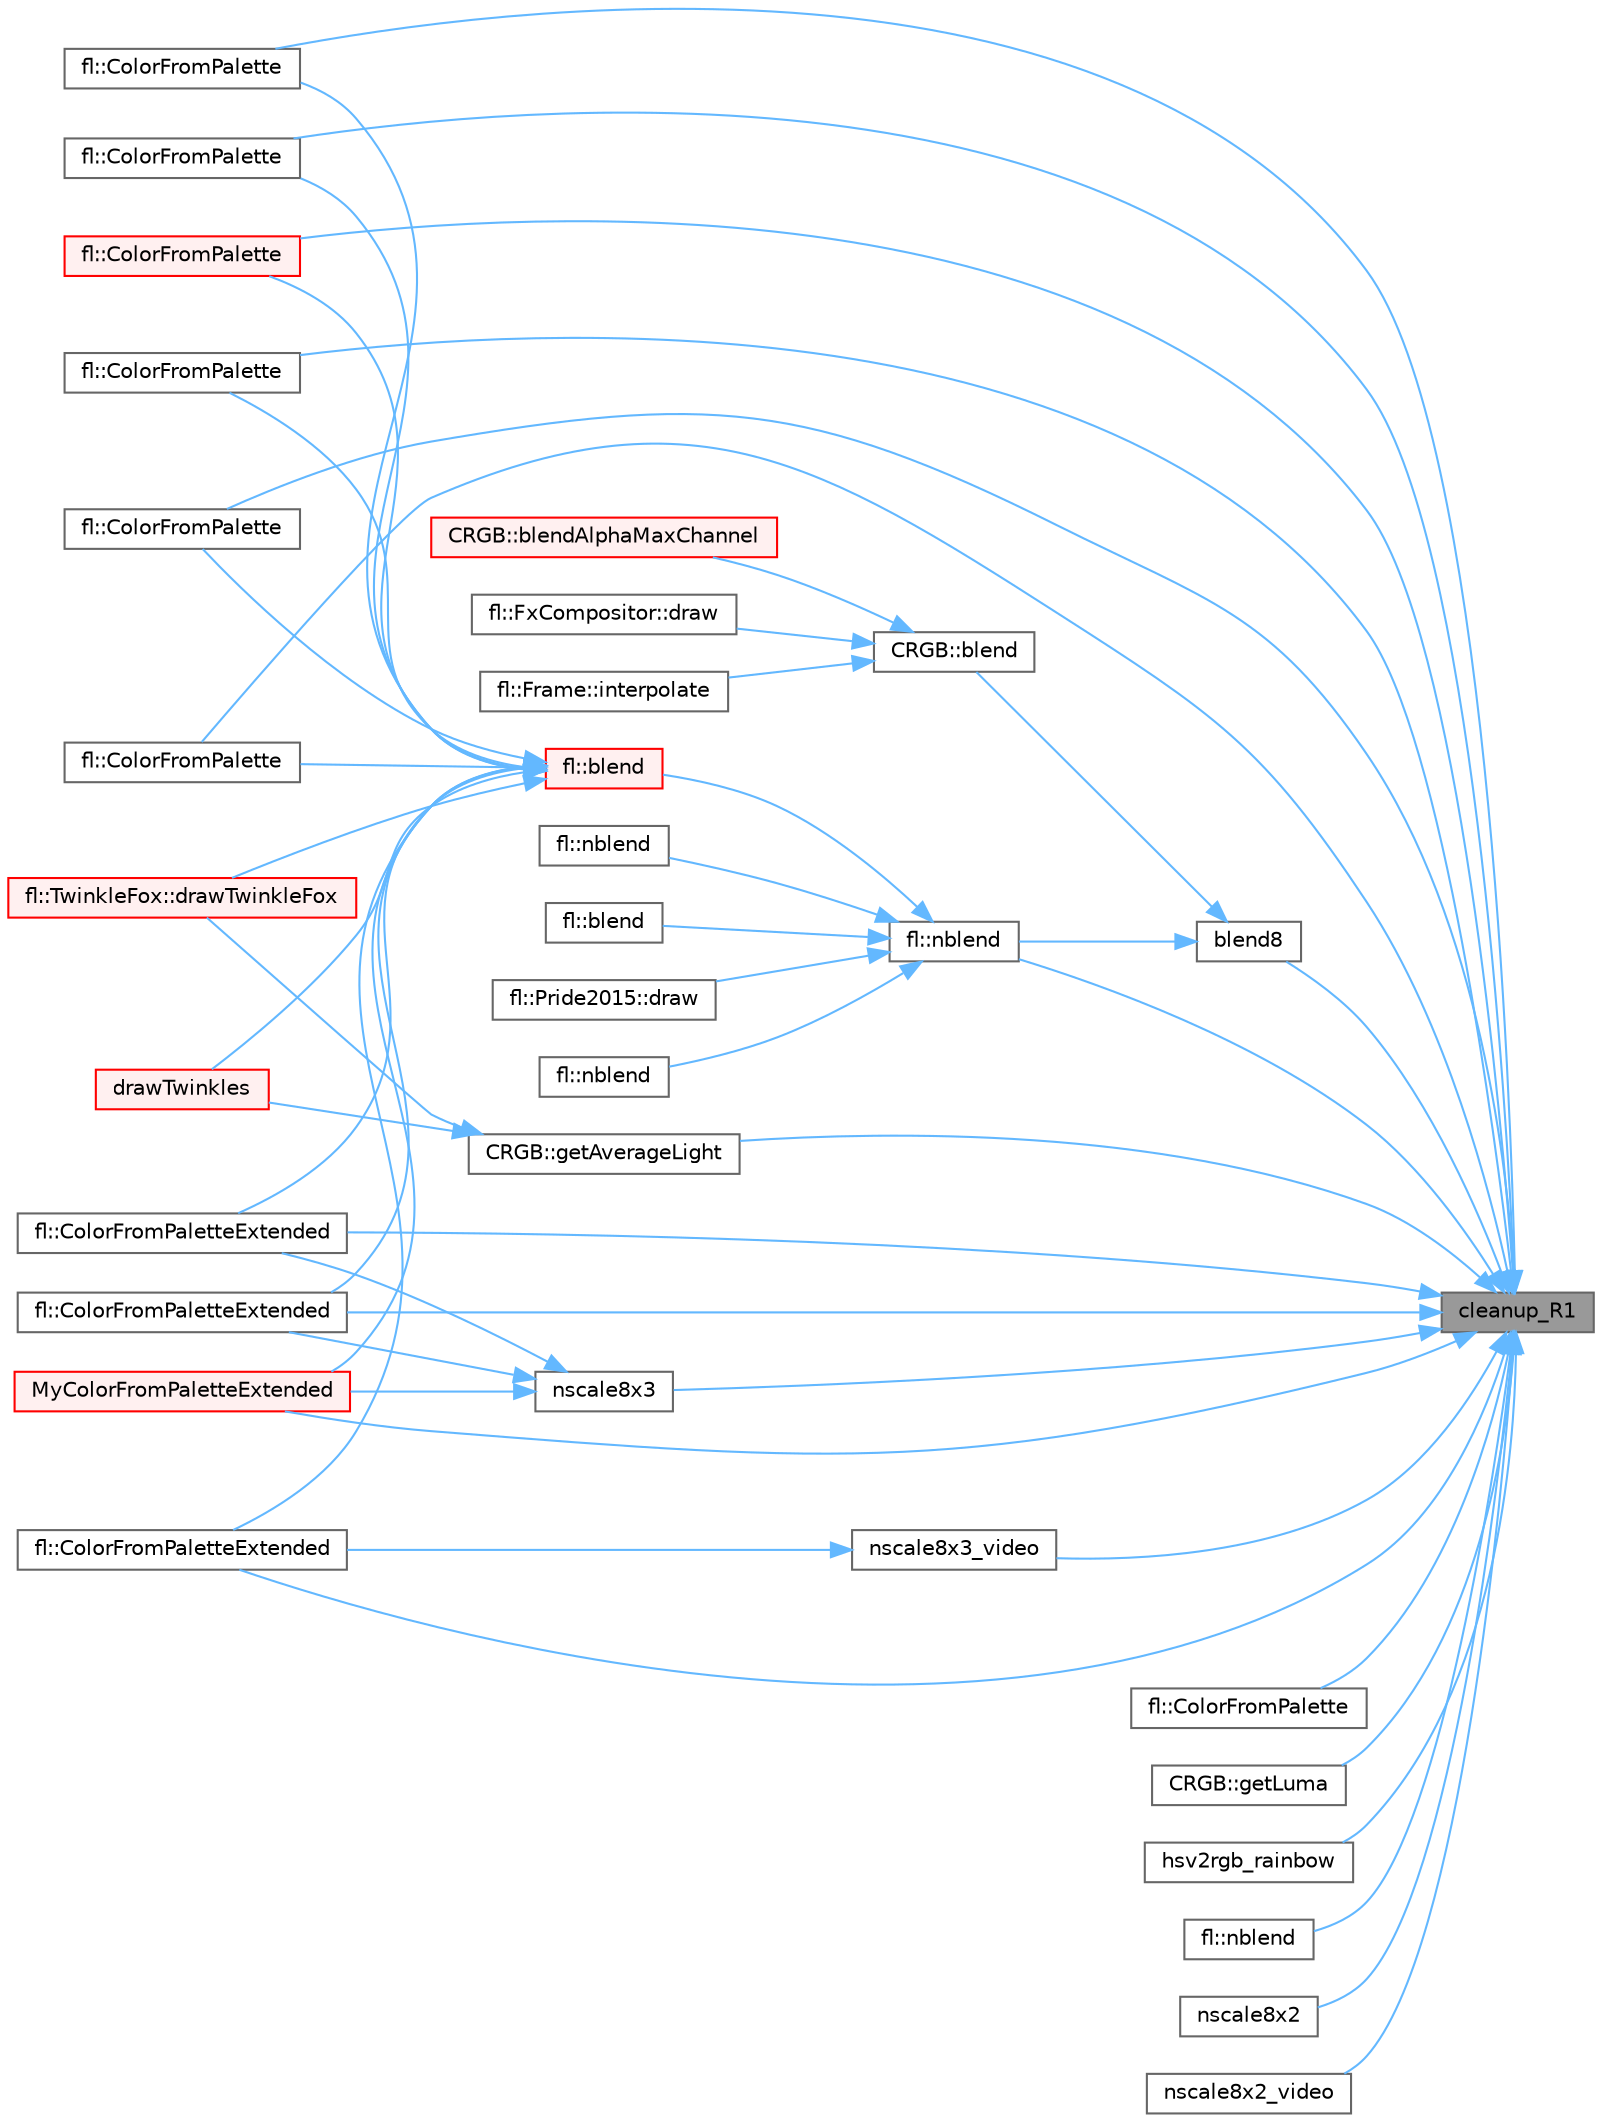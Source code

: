 digraph "cleanup_R1"
{
 // INTERACTIVE_SVG=YES
 // LATEX_PDF_SIZE
  bgcolor="transparent";
  edge [fontname=Helvetica,fontsize=10,labelfontname=Helvetica,labelfontsize=10];
  node [fontname=Helvetica,fontsize=10,shape=box,height=0.2,width=0.4];
  rankdir="RL";
  Node1 [id="Node000001",label="cleanup_R1",height=0.2,width=0.4,color="gray40", fillcolor="grey60", style="filled", fontcolor="black",tooltip="Clean up the r1 register after a series of *LEAVING_R1_DIRTY calls."];
  Node1 -> Node2 [id="edge1_Node000001_Node000002",dir="back",color="steelblue1",style="solid",tooltip=" "];
  Node2 [id="Node000002",label="blend8",height=0.2,width=0.4,color="grey40", fillcolor="white", style="filled",URL="$d5/d98/group___math_ga9a604de042246d6c87fdbfdd5578f377.html#ga9a604de042246d6c87fdbfdd5578f377",tooltip="Blend a variable proportion (0-255) of one byte to another."];
  Node2 -> Node3 [id="edge2_Node000002_Node000003",dir="back",color="steelblue1",style="solid",tooltip=" "];
  Node3 [id="Node000003",label="CRGB::blend",height=0.2,width=0.4,color="grey40", fillcolor="white", style="filled",URL="$d7/d82/struct_c_r_g_b_a6348cb098a0b27f443bd1af290dafa94.html#a6348cb098a0b27f443bd1af290dafa94",tooltip=" "];
  Node3 -> Node4 [id="edge3_Node000003_Node000004",dir="back",color="steelblue1",style="solid",tooltip=" "];
  Node4 [id="Node000004",label="CRGB::blendAlphaMaxChannel",height=0.2,width=0.4,color="red", fillcolor="#FFF0F0", style="filled",URL="$d7/d82/struct_c_r_g_b_aba8579ca7247cc690e8899d68e95a601.html#aba8579ca7247cc690e8899d68e95a601",tooltip=" "];
  Node3 -> Node9 [id="edge4_Node000003_Node000009",dir="back",color="steelblue1",style="solid",tooltip=" "];
  Node9 [id="Node000009",label="fl::FxCompositor::draw",height=0.2,width=0.4,color="grey40", fillcolor="white", style="filled",URL="$d7/df1/classfl_1_1_fx_compositor_a8840fcdf53b2e7a15216ae510ac0af56.html#a8840fcdf53b2e7a15216ae510ac0af56",tooltip=" "];
  Node3 -> Node10 [id="edge5_Node000003_Node000010",dir="back",color="steelblue1",style="solid",tooltip=" "];
  Node10 [id="Node000010",label="fl::Frame::interpolate",height=0.2,width=0.4,color="grey40", fillcolor="white", style="filled",URL="$d1/de0/classfl_1_1_frame_a18b6f7181804a0392e40796f46352115.html#a18b6f7181804a0392e40796f46352115",tooltip=" "];
  Node2 -> Node11 [id="edge6_Node000002_Node000011",dir="back",color="steelblue1",style="solid",tooltip=" "];
  Node11 [id="Node000011",label="fl::nblend",height=0.2,width=0.4,color="grey40", fillcolor="white", style="filled",URL="$d4/d36/namespacefl_aa1e0cd66825220bead12cfc1ab7f33c6.html#aa1e0cd66825220bead12cfc1ab7f33c6",tooltip=" "];
  Node11 -> Node12 [id="edge7_Node000011_Node000012",dir="back",color="steelblue1",style="solid",tooltip=" "];
  Node12 [id="Node000012",label="fl::blend",height=0.2,width=0.4,color="grey40", fillcolor="white", style="filled",URL="$d4/d36/namespacefl_a10d9c25a1a106557eacc6c75225e8a07.html#a10d9c25a1a106557eacc6c75225e8a07",tooltip=" "];
  Node11 -> Node13 [id="edge8_Node000011_Node000013",dir="back",color="steelblue1",style="solid",tooltip=" "];
  Node13 [id="Node000013",label="fl::blend",height=0.2,width=0.4,color="red", fillcolor="#FFF0F0", style="filled",URL="$d4/d36/namespacefl_a924fc8748f53389e55fdc63bfc14b805.html#a924fc8748f53389e55fdc63bfc14b805",tooltip=" "];
  Node13 -> Node16 [id="edge9_Node000013_Node000016",dir="back",color="steelblue1",style="solid",tooltip=" "];
  Node16 [id="Node000016",label="fl::ColorFromPalette",height=0.2,width=0.4,color="grey40", fillcolor="white", style="filled",URL="$d4/d36/namespacefl_a36a7be19ed0bffbb62d8dadc9016df39.html#a36a7be19ed0bffbb62d8dadc9016df39",tooltip=" "];
  Node13 -> Node17 [id="edge10_Node000013_Node000017",dir="back",color="steelblue1",style="solid",tooltip=" "];
  Node17 [id="Node000017",label="fl::ColorFromPalette",height=0.2,width=0.4,color="grey40", fillcolor="white", style="filled",URL="$d4/d36/namespacefl_a47a180e0f9f1a72bb559c6b66c19c55a.html#a47a180e0f9f1a72bb559c6b66c19c55a",tooltip=" "];
  Node13 -> Node18 [id="edge11_Node000013_Node000018",dir="back",color="steelblue1",style="solid",tooltip=" "];
  Node18 [id="Node000018",label="fl::ColorFromPalette",height=0.2,width=0.4,color="red", fillcolor="#FFF0F0", style="filled",URL="$d4/d36/namespacefl_a3d488dd1e2d27e99307310527e51cad3.html#a3d488dd1e2d27e99307310527e51cad3",tooltip=" "];
  Node13 -> Node43 [id="edge12_Node000013_Node000043",dir="back",color="steelblue1",style="solid",tooltip=" "];
  Node43 [id="Node000043",label="fl::ColorFromPalette",height=0.2,width=0.4,color="grey40", fillcolor="white", style="filled",URL="$d4/d36/namespacefl_a5f62d75a364add5a843f4ec1a0f249a3.html#a5f62d75a364add5a843f4ec1a0f249a3",tooltip=" "];
  Node13 -> Node44 [id="edge13_Node000013_Node000044",dir="back",color="steelblue1",style="solid",tooltip=" "];
  Node44 [id="Node000044",label="fl::ColorFromPalette",height=0.2,width=0.4,color="grey40", fillcolor="white", style="filled",URL="$d4/d36/namespacefl_a7329afb7be18e62f615ed9696cb766b0.html#a7329afb7be18e62f615ed9696cb766b0",tooltip=" "];
  Node13 -> Node45 [id="edge14_Node000013_Node000045",dir="back",color="steelblue1",style="solid",tooltip=" "];
  Node45 [id="Node000045",label="fl::ColorFromPalette",height=0.2,width=0.4,color="grey40", fillcolor="white", style="filled",URL="$d4/d36/namespacefl_a5010201c23a97f99e2e1426523156aef.html#a5010201c23a97f99e2e1426523156aef",tooltip=" "];
  Node13 -> Node46 [id="edge15_Node000013_Node000046",dir="back",color="steelblue1",style="solid",tooltip=" "];
  Node46 [id="Node000046",label="fl::ColorFromPaletteExtended",height=0.2,width=0.4,color="grey40", fillcolor="white", style="filled",URL="$d4/d36/namespacefl_a73e0ee081b438735edf45662307c493f.html#a73e0ee081b438735edf45662307c493f",tooltip=" "];
  Node13 -> Node47 [id="edge16_Node000013_Node000047",dir="back",color="steelblue1",style="solid",tooltip=" "];
  Node47 [id="Node000047",label="fl::ColorFromPaletteExtended",height=0.2,width=0.4,color="grey40", fillcolor="white", style="filled",URL="$d4/d36/namespacefl_a5a9c1835f4e39f35cc4fbcec1b7daa87.html#a5a9c1835f4e39f35cc4fbcec1b7daa87",tooltip=" "];
  Node13 -> Node48 [id="edge17_Node000013_Node000048",dir="back",color="steelblue1",style="solid",tooltip=" "];
  Node48 [id="Node000048",label="fl::ColorFromPaletteExtended",height=0.2,width=0.4,color="grey40", fillcolor="white", style="filled",URL="$d4/d36/namespacefl_a6a2c1ac508cdebdb083137793e219560.html#a6a2c1ac508cdebdb083137793e219560",tooltip=" "];
  Node13 -> Node24 [id="edge18_Node000013_Node000024",dir="back",color="steelblue1",style="solid",tooltip=" "];
  Node24 [id="Node000024",label="fl::TwinkleFox::drawTwinkleFox",height=0.2,width=0.4,color="red", fillcolor="#FFF0F0", style="filled",URL="$de/db5/classfl_1_1_twinkle_fox_a67375829d0da55e17d3f74ac9817914d.html#a67375829d0da55e17d3f74ac9817914d",tooltip=" "];
  Node13 -> Node21 [id="edge19_Node000013_Node000021",dir="back",color="steelblue1",style="solid",tooltip=" "];
  Node21 [id="Node000021",label="drawTwinkles",height=0.2,width=0.4,color="red", fillcolor="#FFF0F0", style="filled",URL="$d4/dd0/_twinkle_fox_8ino_a6d0a3407d4b43c23c7bdd4aac9fc76fd.html#a6d0a3407d4b43c23c7bdd4aac9fc76fd",tooltip=" "];
  Node13 -> Node53 [id="edge20_Node000013_Node000053",dir="back",color="steelblue1",style="solid",tooltip=" "];
  Node53 [id="Node000053",label="MyColorFromPaletteExtended",height=0.2,width=0.4,color="red", fillcolor="#FFF0F0", style="filled",URL="$d8/da0/_fx_water_8h_aa04e7c98cb0803818832555bf128fb57.html#aa04e7c98cb0803818832555bf128fb57",tooltip=" "];
  Node11 -> Node55 [id="edge21_Node000011_Node000055",dir="back",color="steelblue1",style="solid",tooltip=" "];
  Node55 [id="Node000055",label="fl::Pride2015::draw",height=0.2,width=0.4,color="grey40", fillcolor="white", style="filled",URL="$df/d11/classfl_1_1_pride2015_a331b131b082d622bbd9208bf05308d0d.html#a331b131b082d622bbd9208bf05308d0d",tooltip=" "];
  Node11 -> Node56 [id="edge22_Node000011_Node000056",dir="back",color="steelblue1",style="solid",tooltip=" "];
  Node56 [id="Node000056",label="fl::nblend",height=0.2,width=0.4,color="grey40", fillcolor="white", style="filled",URL="$d4/d36/namespacefl_a57ed97f9d7249c39ade3eadd22be3cc5.html#a57ed97f9d7249c39ade3eadd22be3cc5",tooltip=" "];
  Node11 -> Node57 [id="edge23_Node000011_Node000057",dir="back",color="steelblue1",style="solid",tooltip=" "];
  Node57 [id="Node000057",label="fl::nblend",height=0.2,width=0.4,color="grey40", fillcolor="white", style="filled",URL="$d4/d36/namespacefl_a293efd41430fafa91668716112cd2b09.html#a293efd41430fafa91668716112cd2b09",tooltip=" "];
  Node1 -> Node16 [id="edge24_Node000001_Node000016",dir="back",color="steelblue1",style="solid",tooltip=" "];
  Node1 -> Node17 [id="edge25_Node000001_Node000017",dir="back",color="steelblue1",style="solid",tooltip=" "];
  Node1 -> Node18 [id="edge26_Node000001_Node000018",dir="back",color="steelblue1",style="solid",tooltip=" "];
  Node1 -> Node58 [id="edge27_Node000001_Node000058",dir="back",color="steelblue1",style="solid",tooltip=" "];
  Node58 [id="Node000058",label="fl::ColorFromPalette",height=0.2,width=0.4,color="grey40", fillcolor="white", style="filled",URL="$d4/d36/namespacefl_af0ac54635bfbb14a22960c5e56408ed1.html#af0ac54635bfbb14a22960c5e56408ed1",tooltip=" "];
  Node1 -> Node43 [id="edge28_Node000001_Node000043",dir="back",color="steelblue1",style="solid",tooltip=" "];
  Node1 -> Node44 [id="edge29_Node000001_Node000044",dir="back",color="steelblue1",style="solid",tooltip=" "];
  Node1 -> Node45 [id="edge30_Node000001_Node000045",dir="back",color="steelblue1",style="solid",tooltip=" "];
  Node1 -> Node46 [id="edge31_Node000001_Node000046",dir="back",color="steelblue1",style="solid",tooltip=" "];
  Node1 -> Node47 [id="edge32_Node000001_Node000047",dir="back",color="steelblue1",style="solid",tooltip=" "];
  Node1 -> Node48 [id="edge33_Node000001_Node000048",dir="back",color="steelblue1",style="solid",tooltip=" "];
  Node1 -> Node59 [id="edge34_Node000001_Node000059",dir="back",color="steelblue1",style="solid",tooltip=" "];
  Node59 [id="Node000059",label="CRGB::getAverageLight",height=0.2,width=0.4,color="grey40", fillcolor="white", style="filled",URL="$d7/d82/struct_c_r_g_b_a940908cc69606bdabe3b2d32a9097356.html#a940908cc69606bdabe3b2d32a9097356",tooltip="Get the average of the R, G, and B values."];
  Node59 -> Node24 [id="edge35_Node000059_Node000024",dir="back",color="steelblue1",style="solid",tooltip=" "];
  Node59 -> Node21 [id="edge36_Node000059_Node000021",dir="back",color="steelblue1",style="solid",tooltip=" "];
  Node1 -> Node60 [id="edge37_Node000001_Node000060",dir="back",color="steelblue1",style="solid",tooltip=" "];
  Node60 [id="Node000060",label="CRGB::getLuma",height=0.2,width=0.4,color="grey40", fillcolor="white", style="filled",URL="$d7/d82/struct_c_r_g_b_a1646931c5c6fe7a68548474388a3e97c.html#a1646931c5c6fe7a68548474388a3e97c",tooltip="Get the \"luma\" of a CRGB object."];
  Node1 -> Node61 [id="edge38_Node000001_Node000061",dir="back",color="steelblue1",style="solid",tooltip=" "];
  Node61 [id="Node000061",label="hsv2rgb_rainbow",height=0.2,width=0.4,color="grey40", fillcolor="white", style="filled",URL="$df/d9d/hsv2rgb_8cpp_a06ee0f21e1bf430ea547244f6ed4add8.html#a06ee0f21e1bf430ea547244f6ed4add8",tooltip=" "];
  Node1 -> Node53 [id="edge39_Node000001_Node000053",dir="back",color="steelblue1",style="solid",tooltip=" "];
  Node1 -> Node62 [id="edge40_Node000001_Node000062",dir="back",color="steelblue1",style="solid",tooltip=" "];
  Node62 [id="Node000062",label="fl::nblend",height=0.2,width=0.4,color="grey40", fillcolor="white", style="filled",URL="$d4/d36/namespacefl_a1e63de2e73a3fae5b8de5e487d335eed.html#a1e63de2e73a3fae5b8de5e487d335eed",tooltip=" "];
  Node1 -> Node11 [id="edge41_Node000001_Node000011",dir="back",color="steelblue1",style="solid",tooltip=" "];
  Node1 -> Node63 [id="edge42_Node000001_Node000063",dir="back",color="steelblue1",style="solid",tooltip=" "];
  Node63 [id="Node000063",label="nscale8x2",height=0.2,width=0.4,color="grey40", fillcolor="white", style="filled",URL="$d0/da8/group___scaling_ga6f419761a744efed4bae8875ac07aef0.html#ga6f419761a744efed4bae8875ac07aef0",tooltip="Scale two one-byte values by a third one, which is treated as the numerator of a fraction whose demom..."];
  Node1 -> Node64 [id="edge43_Node000001_Node000064",dir="back",color="steelblue1",style="solid",tooltip=" "];
  Node64 [id="Node000064",label="nscale8x2_video",height=0.2,width=0.4,color="grey40", fillcolor="white", style="filled",URL="$d0/da8/group___scaling_ga4204edd4a3f8aac7124a10f1f5cfccfe.html#ga4204edd4a3f8aac7124a10f1f5cfccfe",tooltip="Scale two one-byte values by a third one, which is treated as the numerator of a fraction whose demom..."];
  Node1 -> Node65 [id="edge44_Node000001_Node000065",dir="back",color="steelblue1",style="solid",tooltip=" "];
  Node65 [id="Node000065",label="nscale8x3",height=0.2,width=0.4,color="grey40", fillcolor="white", style="filled",URL="$d0/da8/group___scaling_ga39bf87e5526120889086cab19ac749b1.html#ga39bf87e5526120889086cab19ac749b1",tooltip="Scale three one-byte values by a fourth one, which is treated as the numerator of a fraction whose de..."];
  Node65 -> Node46 [id="edge45_Node000065_Node000046",dir="back",color="steelblue1",style="solid",tooltip=" "];
  Node65 -> Node47 [id="edge46_Node000065_Node000047",dir="back",color="steelblue1",style="solid",tooltip=" "];
  Node65 -> Node53 [id="edge47_Node000065_Node000053",dir="back",color="steelblue1",style="solid",tooltip=" "];
  Node1 -> Node66 [id="edge48_Node000001_Node000066",dir="back",color="steelblue1",style="solid",tooltip=" "];
  Node66 [id="Node000066",label="nscale8x3_video",height=0.2,width=0.4,color="grey40", fillcolor="white", style="filled",URL="$d0/da8/group___scaling_ga700b7f510f32e8c91385093c436c27d9.html#ga700b7f510f32e8c91385093c436c27d9",tooltip="Scale three one-byte values by a fourth one, which is treated as the numerator of a fraction whose de..."];
  Node66 -> Node48 [id="edge49_Node000066_Node000048",dir="back",color="steelblue1",style="solid",tooltip=" "];
}

